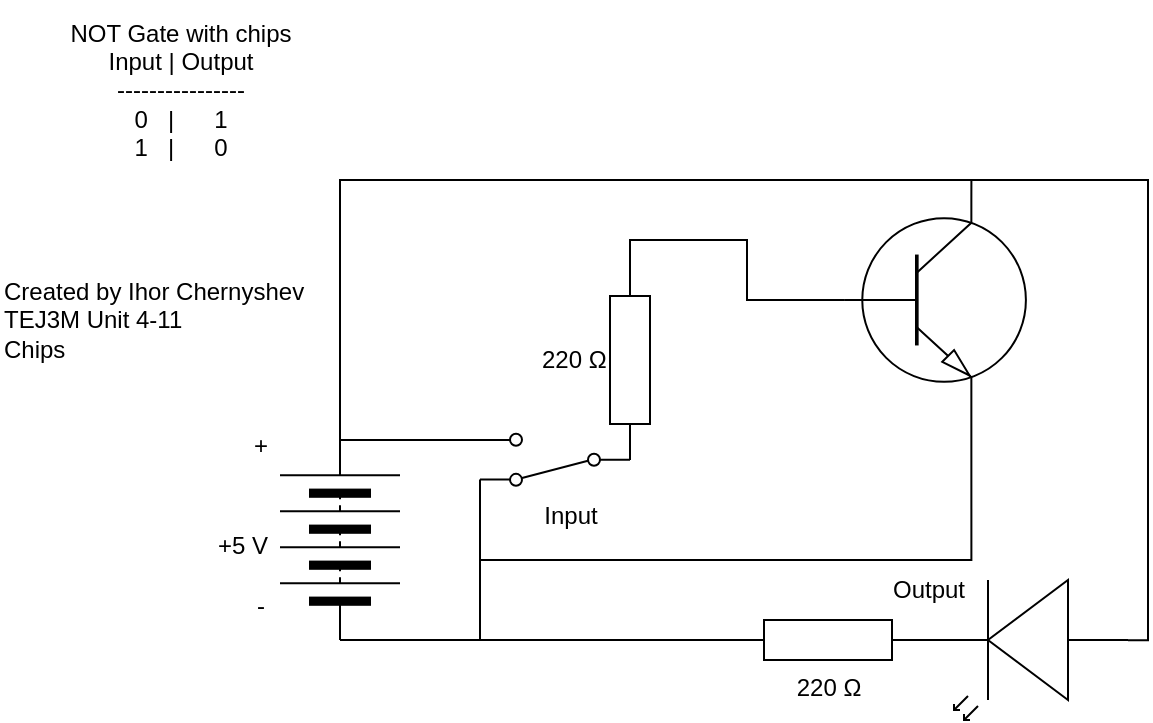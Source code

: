 <mxfile>
    <diagram id="x45FVn4cKMyBcMMyzXoL" name="Page-1">
        <mxGraphModel dx="1913" dy="1943" grid="1" gridSize="10" guides="1" tooltips="1" connect="1" arrows="1" fold="1" page="1" pageScale="1" pageWidth="827" pageHeight="1169" math="0" shadow="0">
            <root>
                <mxCell id="0"/>
                <mxCell id="1" parent="0"/>
                <mxCell id="3" value="220 Ω" style="pointerEvents=1;verticalLabelPosition=bottom;shadow=0;dashed=0;align=center;html=1;verticalAlign=top;shape=mxgraph.electrical.resistors.resistor_1;" parent="1" vertex="1">
                    <mxGeometry x="314" y="170" width="100" height="20" as="geometry"/>
                </mxCell>
                <mxCell id="5" style="edgeStyle=none;html=1;exitX=1;exitY=0.5;exitDx=0;exitDy=0;rounded=0;curved=0;strokeColor=default;endArrow=none;endFill=0;" parent="1" edge="1">
                    <mxGeometry relative="1" as="geometry">
                        <mxPoint x="120" y="80" as="sourcePoint"/>
                        <mxPoint x="190" y="80" as="targetPoint"/>
                    </mxGeometry>
                </mxCell>
                <mxCell id="6" style="edgeStyle=none;html=1;exitDx=0;exitDy=0;entryX=0;entryY=0.5;entryDx=0;entryDy=0;entryPerimeter=0;endArrow=none;endFill=0;" parent="1" target="3" edge="1">
                    <mxGeometry relative="1" as="geometry">
                        <mxPoint x="250" y="180" as="sourcePoint"/>
                    </mxGeometry>
                </mxCell>
                <mxCell id="8" value="" style="pointerEvents=1;verticalLabelPosition=bottom;shadow=0;dashed=0;align=center;html=1;verticalAlign=top;shape=mxgraph.electrical.miscellaneous.batteryStack;rotation=-90;" parent="1" vertex="1">
                    <mxGeometry x="70" y="100" width="100" height="60" as="geometry"/>
                </mxCell>
                <mxCell id="9" value="+5 V" style="text;html=1;align=center;verticalAlign=middle;resizable=0;points=[];autosize=1;strokeColor=none;fillColor=none;" parent="1" vertex="1">
                    <mxGeometry x="46" y="118" width="50" height="30" as="geometry"/>
                </mxCell>
                <mxCell id="10" value="Created by Ihor Chernyshev&lt;div&gt;TEJ3M Unit 4-11&lt;/div&gt;&lt;div&gt;Chips&lt;/div&gt;" style="text;html=1;align=left;verticalAlign=middle;resizable=0;points=[];autosize=1;strokeColor=none;fillColor=none;" parent="1" vertex="1">
                    <mxGeometry x="-50" y="-10" width="180" height="60" as="geometry"/>
                </mxCell>
                <mxCell id="13" style="edgeStyle=none;html=1;exitDx=0;exitDy=0;exitPerimeter=0;endArrow=none;endFill=0;" parent="1" edge="1">
                    <mxGeometry relative="1" as="geometry">
                        <mxPoint x="280" y="80" as="targetPoint"/>
                        <mxPoint x="280" y="80" as="sourcePoint"/>
                    </mxGeometry>
                </mxCell>
                <mxCell id="14" value="+" style="text;html=1;align=center;verticalAlign=middle;resizable=0;points=[];autosize=1;strokeColor=none;fillColor=none;" parent="1" vertex="1">
                    <mxGeometry x="65" y="68" width="30" height="30" as="geometry"/>
                </mxCell>
                <mxCell id="15" value="-" style="text;html=1;align=center;verticalAlign=middle;resizable=0;points=[];autosize=1;strokeColor=none;fillColor=none;" parent="1" vertex="1">
                    <mxGeometry x="65" y="148" width="30" height="30" as="geometry"/>
                </mxCell>
                <mxCell id="16" value="Output" style="text;html=1;align=center;verticalAlign=middle;resizable=0;points=[];autosize=1;strokeColor=none;fillColor=none;" parent="1" vertex="1">
                    <mxGeometry x="384" y="140" width="60" height="30" as="geometry"/>
                </mxCell>
                <mxCell id="17" value="&lt;div&gt;&lt;font color=&quot;#000000&quot;&gt;NOT Gate with chips&lt;/font&gt;&lt;/div&gt;&lt;div&gt;&lt;font color=&quot;#000000&quot;&gt;Input | Output&lt;/font&gt;&lt;/div&gt;&lt;div&gt;&lt;font color=&quot;#000000&quot;&gt;----------------&lt;/font&gt;&lt;/div&gt;&lt;div&gt;&lt;font color=&quot;#000000&quot;&gt;0&amp;nbsp; &amp;nbsp;|&amp;nbsp; &amp;nbsp; &amp;nbsp; 1&lt;/font&gt;&lt;/div&gt;&lt;div&gt;&lt;font color=&quot;#000000&quot;&gt;1&amp;nbsp; &amp;nbsp;|&amp;nbsp; &amp;nbsp; &amp;nbsp; 0&lt;/font&gt;&lt;/div&gt;" style="text;html=1;align=center;verticalAlign=middle;resizable=0;points=[];autosize=1;strokeColor=none;fillColor=none;" parent="1" vertex="1">
                    <mxGeometry x="-25" y="-140" width="130" height="90" as="geometry"/>
                </mxCell>
                <mxCell id="25" value="" style="edgeStyle=none;html=1;exitX=0;exitY=0.5;exitDx=0;exitDy=0;entryDx=0;entryDy=0;entryPerimeter=0;endArrow=none;endFill=0;" parent="1" edge="1">
                    <mxGeometry relative="1" as="geometry">
                        <mxPoint x="120" y="180" as="sourcePoint"/>
                        <mxPoint x="250" y="180" as="targetPoint"/>
                    </mxGeometry>
                </mxCell>
                <mxCell id="27" value="Input" style="text;html=1;align=center;verticalAlign=middle;resizable=0;points=[];autosize=1;strokeColor=none;fillColor=none;" parent="1" vertex="1">
                    <mxGeometry x="210" y="102.9" width="50" height="30" as="geometry"/>
                </mxCell>
                <mxCell id="29" style="edgeStyle=none;html=1;exitX=1;exitY=0.12;exitDx=0;exitDy=0;endArrow=none;endFill=0;" parent="1" source="28" edge="1">
                    <mxGeometry relative="1" as="geometry">
                        <mxPoint x="190.0" y="180" as="targetPoint"/>
                    </mxGeometry>
                </mxCell>
                <mxCell id="28" value="" style="html=1;shape=mxgraph.electrical.electro-mechanical.twoWaySwitch;aspect=fixed;elSwitchState=2;rotation=-180;" parent="1" vertex="1">
                    <mxGeometry x="190" y="76.9" width="75" height="26" as="geometry"/>
                </mxCell>
                <mxCell id="34" style="edgeStyle=orthogonalEdgeStyle;html=1;exitX=0.7;exitY=0;exitDx=0;exitDy=0;exitPerimeter=0;entryX=1;entryY=0.5;entryDx=0;entryDy=0;rounded=0;endArrow=none;endFill=0;" parent="1" source="31" target="8" edge="1">
                    <mxGeometry relative="1" as="geometry"/>
                </mxCell>
                <mxCell id="41" style="edgeStyle=orthogonalEdgeStyle;html=1;exitX=0.7;exitY=1;exitDx=0;exitDy=0;exitPerimeter=0;rounded=0;curved=0;endArrow=none;endFill=0;" parent="1" source="31" edge="1">
                    <mxGeometry relative="1" as="geometry">
                        <mxPoint x="190.0" y="150.0" as="targetPoint"/>
                        <Array as="points">
                            <mxPoint x="436" y="140"/>
                            <mxPoint x="190" y="140"/>
                        </Array>
                    </mxGeometry>
                </mxCell>
                <mxCell id="31" value="" style="verticalLabelPosition=bottom;shadow=0;dashed=0;align=center;html=1;verticalAlign=top;shape=mxgraph.electrical.transistors.npn_transistor_1;" parent="1" vertex="1">
                    <mxGeometry x="370" y="-40.0" width="95" height="100" as="geometry"/>
                </mxCell>
                <mxCell id="33" style="edgeStyle=orthogonalEdgeStyle;html=1;exitX=0;exitY=0.5;exitDx=0;exitDy=0;entryX=0;entryY=0.5;entryDx=0;entryDy=0;entryPerimeter=0;endArrow=none;endFill=0;rounded=0;curved=0;" parent="1" source="36" target="31" edge="1">
                    <mxGeometry relative="1" as="geometry"/>
                </mxCell>
                <mxCell id="40" style="edgeStyle=orthogonalEdgeStyle;html=1;exitX=0;exitY=0.57;exitDx=0;exitDy=0;exitPerimeter=0;rounded=0;curved=0;endArrow=none;endFill=0;" parent="1" source="11" edge="1">
                    <mxGeometry relative="1" as="geometry">
                        <mxPoint x="430" y="-50" as="targetPoint"/>
                        <Array as="points">
                            <mxPoint x="524" y="180"/>
                            <mxPoint x="524" y="-50"/>
                        </Array>
                    </mxGeometry>
                </mxCell>
                <mxCell id="11" value="" style="verticalLabelPosition=bottom;shadow=0;dashed=0;align=center;html=1;verticalAlign=top;shape=mxgraph.electrical.opto_electronics.led_2;pointerEvents=1;rotation=-180;" parent="1" vertex="1">
                    <mxGeometry x="414" y="150" width="100" height="70" as="geometry"/>
                </mxCell>
                <mxCell id="36" value="" style="pointerEvents=1;verticalLabelPosition=bottom;shadow=0;dashed=0;align=center;html=1;verticalAlign=top;shape=mxgraph.electrical.resistors.resistor_1;rotation=90;" parent="1" vertex="1">
                    <mxGeometry x="215" y="30" width="100" height="20" as="geometry"/>
                </mxCell>
                <mxCell id="39" value="&lt;span style=&quot;color: rgb(0, 0, 0);&quot;&gt;&amp;nbsp;220 Ω&lt;/span&gt;" style="text;html=1;align=center;verticalAlign=middle;resizable=0;points=[];autosize=1;strokeColor=none;fillColor=none;" parent="1" vertex="1">
                    <mxGeometry x="205" y="25" width="60" height="30" as="geometry"/>
                </mxCell>
            </root>
        </mxGraphModel>
    </diagram>
</mxfile>